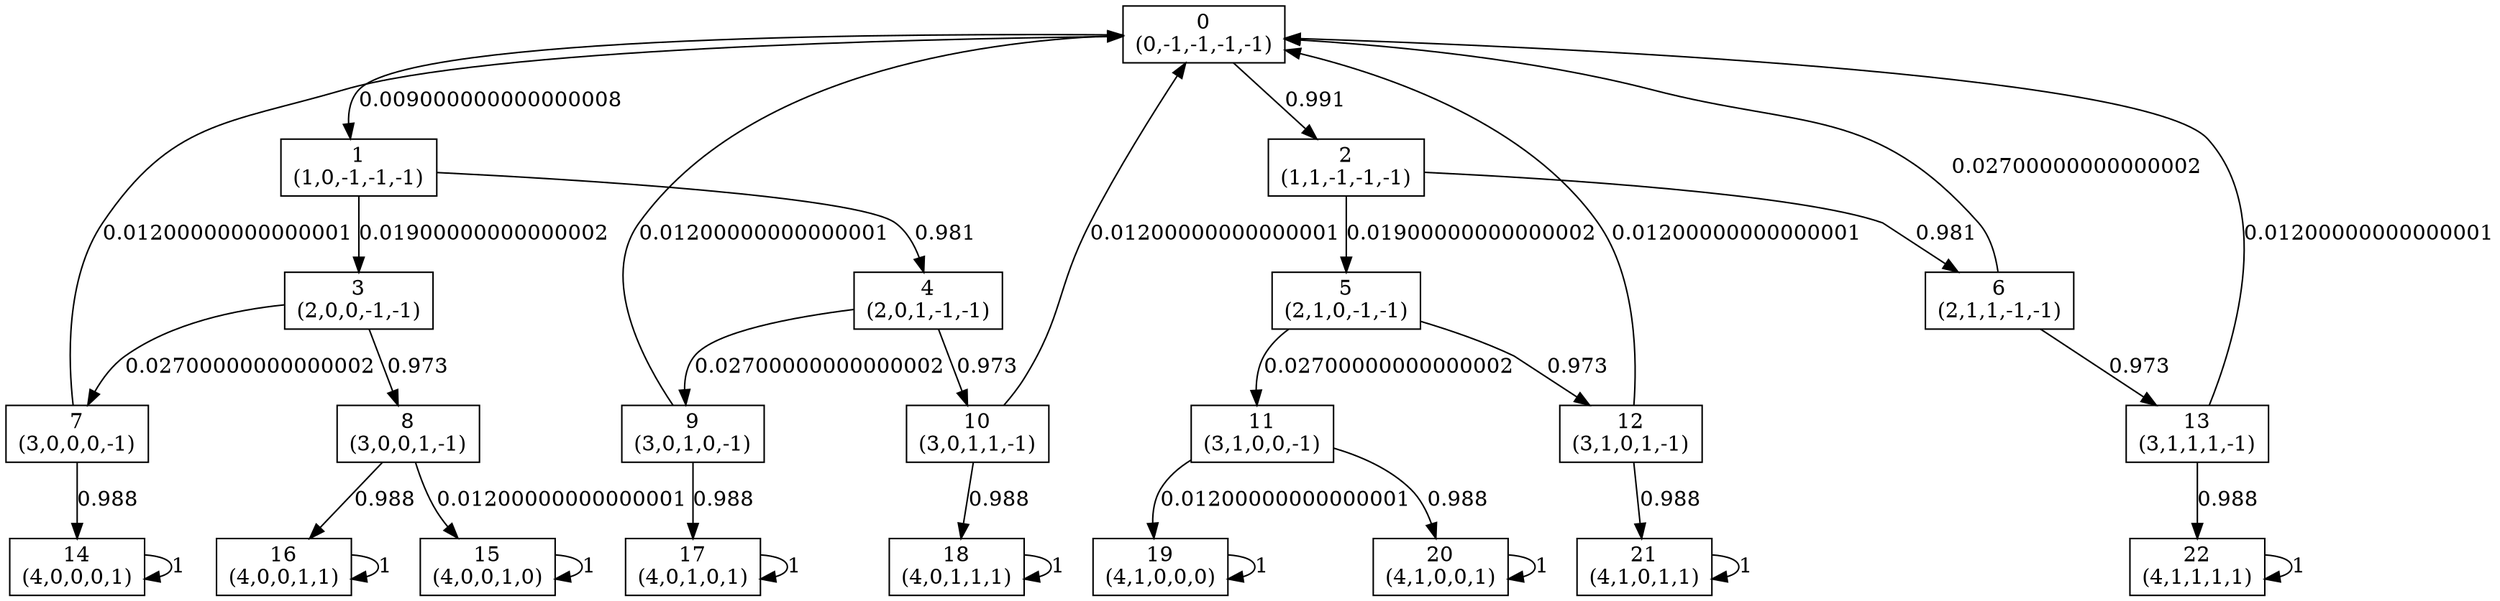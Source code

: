 digraph P {
node [shape=box];
0 -> 1 [ label="0.009000000000000008" ];
0 -> 2 [ label="0.991" ];
1 -> 3 [ label="0.01900000000000002" ];
1 -> 4 [ label="0.981" ];
2 -> 5 [ label="0.01900000000000002" ];
2 -> 6 [ label="0.981" ];
3 -> 7 [ label="0.02700000000000002" ];
3 -> 8 [ label="0.973" ];
4 -> 9 [ label="0.02700000000000002" ];
4 -> 10 [ label="0.973" ];
5 -> 11 [ label="0.02700000000000002" ];
5 -> 12 [ label="0.973" ];
6 -> 0 [ label="0.02700000000000002" ];
6 -> 13 [ label="0.973" ];
7 -> 0 [ label="0.01200000000000001" ];
7 -> 14 [ label="0.988" ];
8 -> 15 [ label="0.01200000000000001" ];
8 -> 16 [ label="0.988" ];
9 -> 0 [ label="0.01200000000000001" ];
9 -> 17 [ label="0.988" ];
10 -> 0 [ label="0.01200000000000001" ];
10 -> 18 [ label="0.988" ];
11 -> 19 [ label="0.01200000000000001" ];
11 -> 20 [ label="0.988" ];
12 -> 0 [ label="0.01200000000000001" ];
12 -> 21 [ label="0.988" ];
13 -> 0 [ label="0.01200000000000001" ];
13 -> 22 [ label="0.988" ];
14 -> 14 [ label="1" ];
15 -> 15 [ label="1" ];
16 -> 16 [ label="1" ];
17 -> 17 [ label="1" ];
18 -> 18 [ label="1" ];
19 -> 19 [ label="1" ];
20 -> 20 [ label="1" ];
21 -> 21 [ label="1" ];
22 -> 22 [ label="1" ];
0 [label="0\n(0,-1,-1,-1,-1)"];
1 [label="1\n(1,0,-1,-1,-1)"];
2 [label="2\n(1,1,-1,-1,-1)"];
3 [label="3\n(2,0,0,-1,-1)"];
4 [label="4\n(2,0,1,-1,-1)"];
5 [label="5\n(2,1,0,-1,-1)"];
6 [label="6\n(2,1,1,-1,-1)"];
7 [label="7\n(3,0,0,0,-1)"];
8 [label="8\n(3,0,0,1,-1)"];
9 [label="9\n(3,0,1,0,-1)"];
10 [label="10\n(3,0,1,1,-1)"];
11 [label="11\n(3,1,0,0,-1)"];
12 [label="12\n(3,1,0,1,-1)"];
13 [label="13\n(3,1,1,1,-1)"];
14 [label="14\n(4,0,0,0,1)"];
15 [label="15\n(4,0,0,1,0)"];
16 [label="16\n(4,0,0,1,1)"];
17 [label="17\n(4,0,1,0,1)"];
18 [label="18\n(4,0,1,1,1)"];
19 [label="19\n(4,1,0,0,0)"];
20 [label="20\n(4,1,0,0,1)"];
21 [label="21\n(4,1,0,1,1)"];
22 [label="22\n(4,1,1,1,1)"];
}
